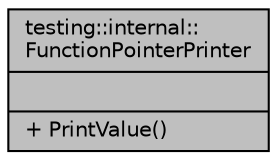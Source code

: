 digraph "testing::internal::FunctionPointerPrinter"
{
 // INTERACTIVE_SVG=YES
 // LATEX_PDF_SIZE
  edge [fontname="Helvetica",fontsize="10",labelfontname="Helvetica",labelfontsize="10"];
  node [fontname="Helvetica",fontsize="10",shape=record];
  Node1 [label="{testing::internal::\lFunctionPointerPrinter\n||+ PrintValue()\l}",height=0.2,width=0.4,color="black", fillcolor="grey75", style="filled", fontcolor="black",tooltip=" "];
}

